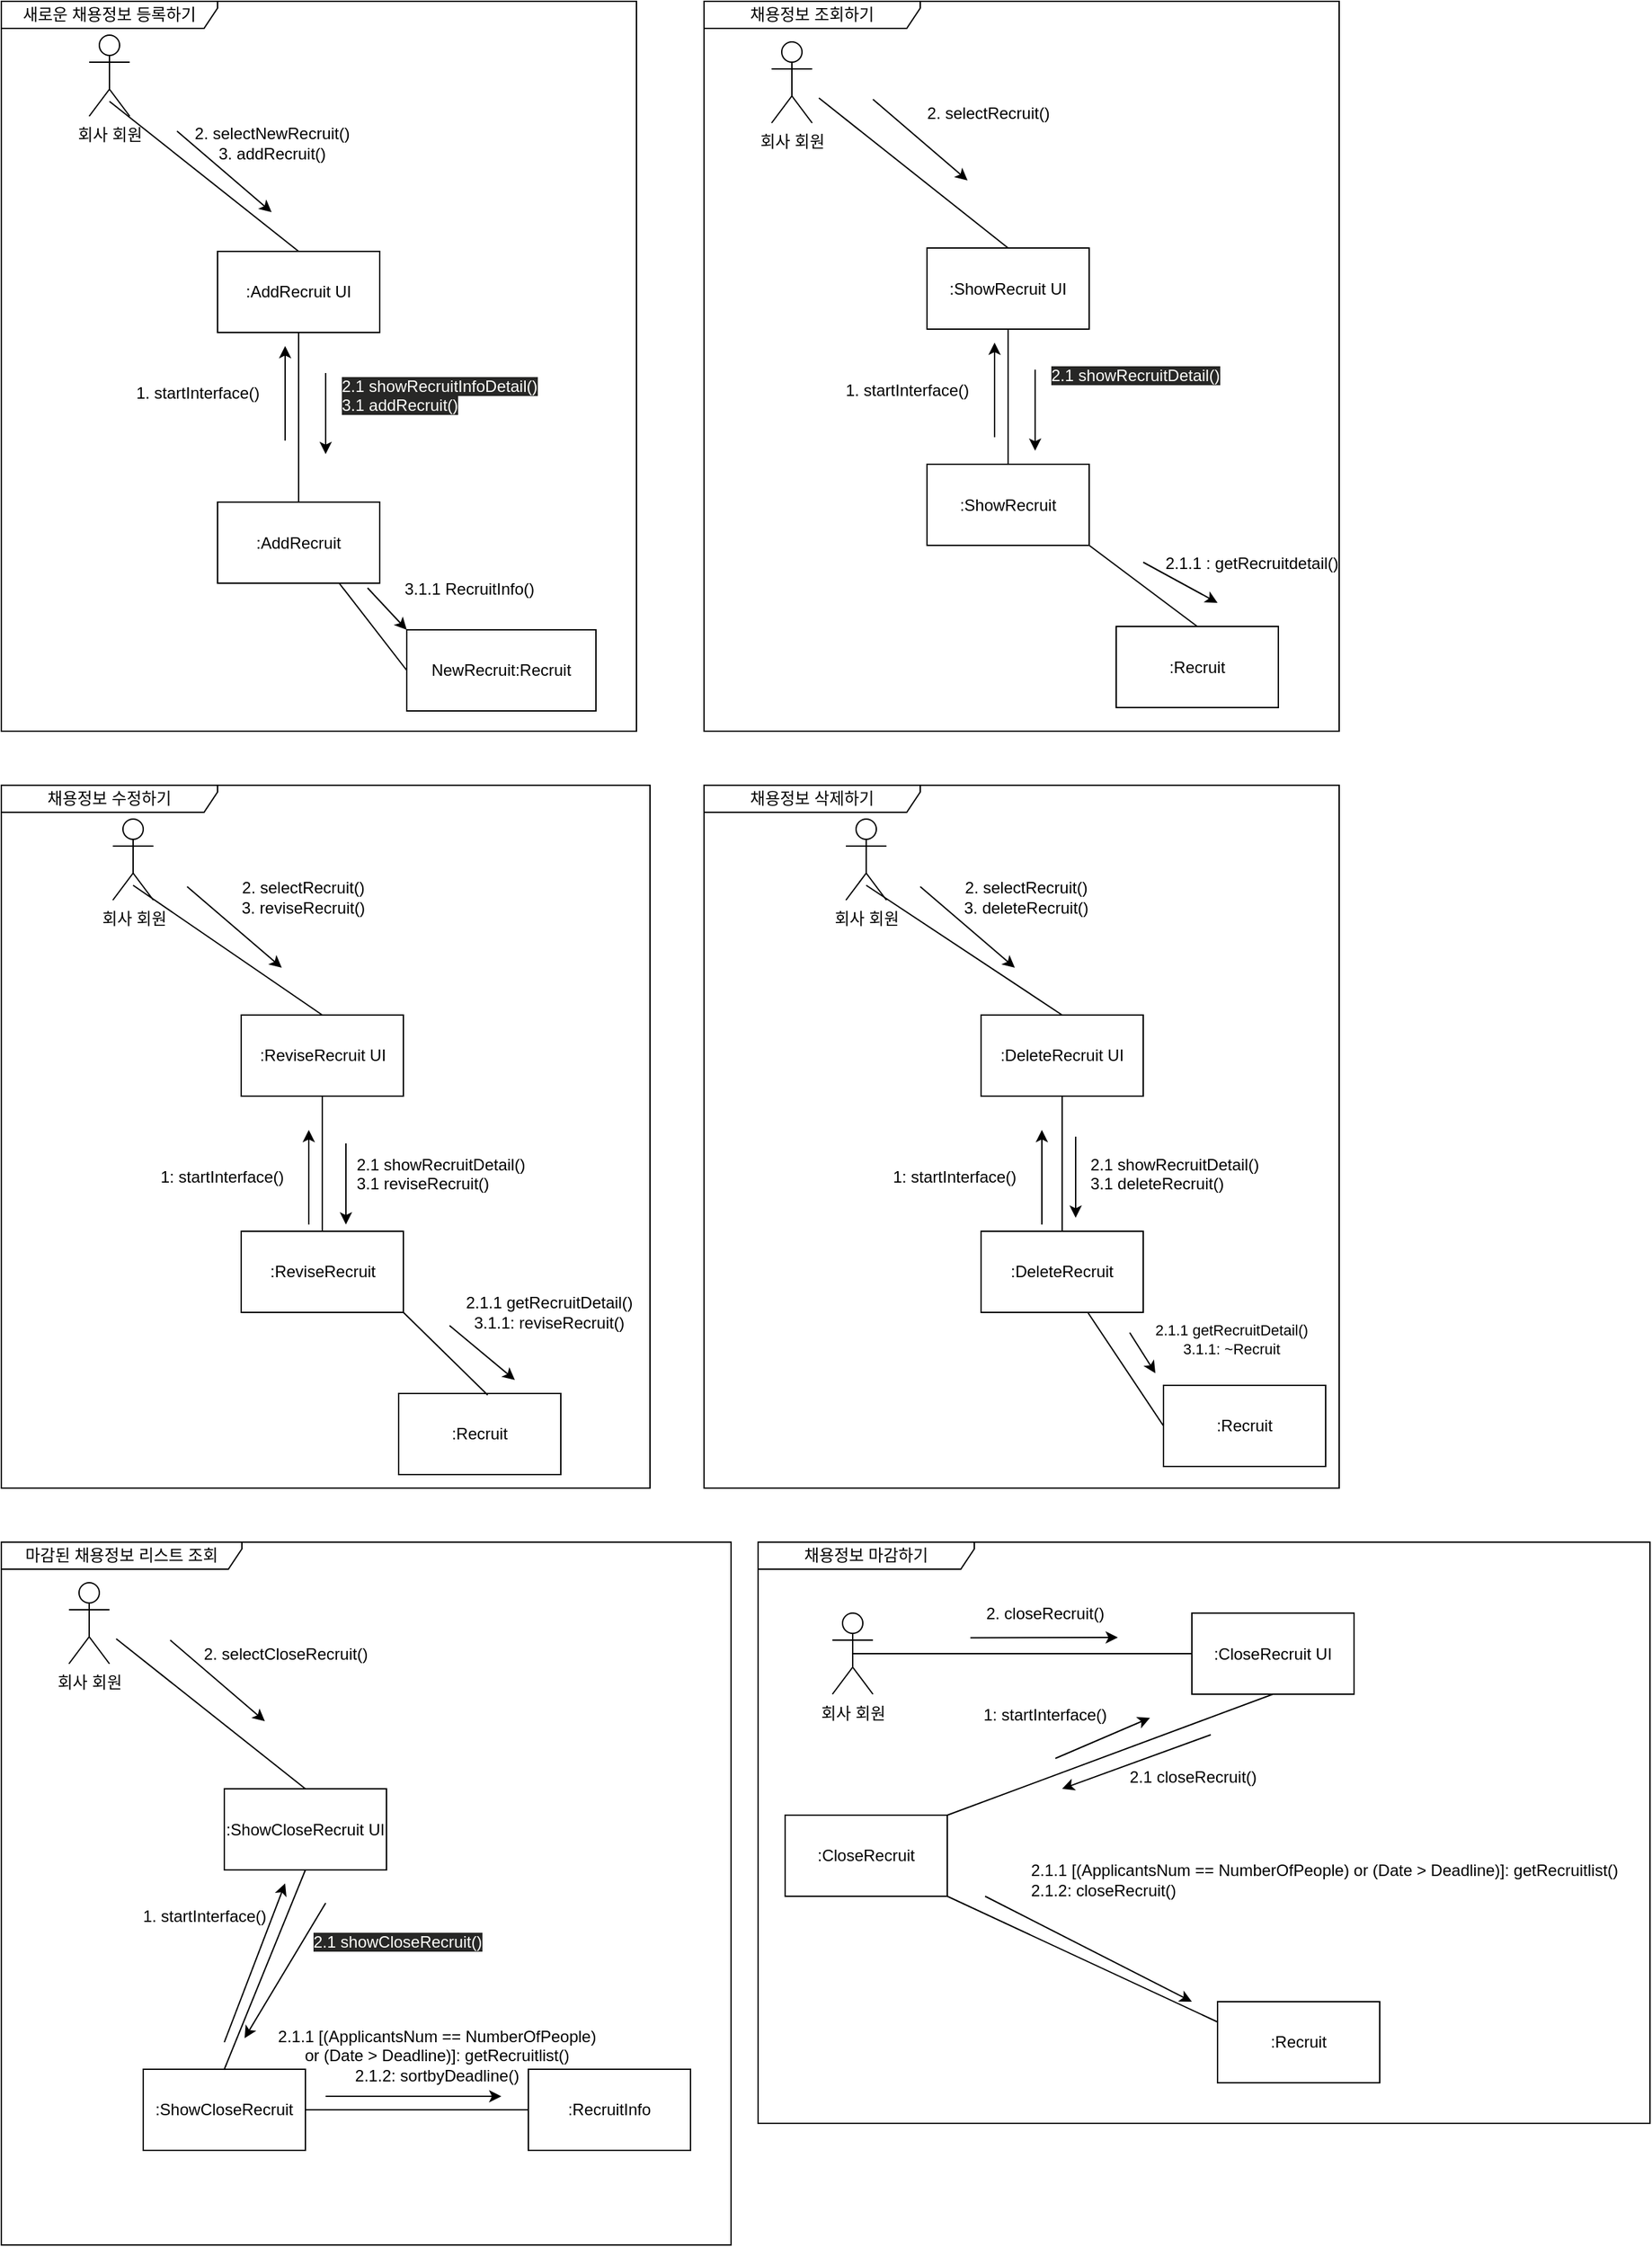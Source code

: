<mxfile version="21.2.9" type="github">
  <diagram name="Page-1" id="b5b7bab2-c9e2-2cf4-8b2a-24fd1a2a6d21">
    <mxGraphModel dx="1434" dy="756" grid="1" gridSize="10" guides="1" tooltips="1" connect="1" arrows="1" fold="1" page="1" pageScale="1" pageWidth="827" pageHeight="1169" background="none" math="0" shadow="0">
      <root>
        <mxCell id="0" />
        <mxCell id="1" parent="0" />
        <mxCell id="_EsRxaXNr39jAv2G4_3R-1" value="회사 회원" style="shape=umlActor;verticalLabelPosition=bottom;verticalAlign=top;html=1;" parent="1" vertex="1">
          <mxGeometry x="65" y="725" width="30" height="60" as="geometry" />
        </mxCell>
        <mxCell id="Xb1e7kF9UDghLhpTketb-2" value=":AddRecruit UI" style="rounded=0;whiteSpace=wrap;html=1;" parent="1" vertex="1">
          <mxGeometry x="160" y="885" width="120" height="60" as="geometry" />
        </mxCell>
        <mxCell id="bZW9feNbAllSj9TjUGjz-1" value=":AddRecruit" style="whiteSpace=wrap;html=1;" parent="1" vertex="1">
          <mxGeometry x="160" y="1070.5" width="120" height="60" as="geometry" />
        </mxCell>
        <mxCell id="bZW9feNbAllSj9TjUGjz-7" value="" style="endArrow=none;html=1;rounded=0;entryX=0.5;entryY=0;entryDx=0;entryDy=0;exitX=0.5;exitY=0.817;exitDx=0;exitDy=0;exitPerimeter=0;" parent="1" source="_EsRxaXNr39jAv2G4_3R-1" target="Xb1e7kF9UDghLhpTketb-2" edge="1">
          <mxGeometry width="50" height="50" relative="1" as="geometry">
            <mxPoint x="200" y="865" as="sourcePoint" />
            <mxPoint x="250" y="815" as="targetPoint" />
          </mxGeometry>
        </mxCell>
        <mxCell id="bZW9feNbAllSj9TjUGjz-8" value="" style="endArrow=none;html=1;rounded=0;entryX=0.5;entryY=0;entryDx=0;entryDy=0;exitX=0.5;exitY=1;exitDx=0;exitDy=0;" parent="1" source="Xb1e7kF9UDghLhpTketb-2" target="bZW9feNbAllSj9TjUGjz-1" edge="1">
          <mxGeometry width="50" height="50" relative="1" as="geometry">
            <mxPoint x="295" y="1045" as="sourcePoint" />
            <mxPoint x="80" y="1055" as="targetPoint" />
          </mxGeometry>
        </mxCell>
        <mxCell id="bZW9feNbAllSj9TjUGjz-10" value="" style="endArrow=classic;html=1;rounded=0;" parent="1" edge="1">
          <mxGeometry width="50" height="50" relative="1" as="geometry">
            <mxPoint x="130" y="796" as="sourcePoint" />
            <mxPoint x="200" y="856" as="targetPoint" />
            <Array as="points" />
          </mxGeometry>
        </mxCell>
        <mxCell id="bZW9feNbAllSj9TjUGjz-18" value="" style="endArrow=classic;html=1;rounded=0;" parent="1" edge="1">
          <mxGeometry width="50" height="50" relative="1" as="geometry">
            <mxPoint x="240" y="975" as="sourcePoint" />
            <mxPoint x="240" y="1035" as="targetPoint" />
          </mxGeometry>
        </mxCell>
        <mxCell id="bZW9feNbAllSj9TjUGjz-19" value="&lt;span data-darkreader-inline-bgcolor=&quot;&quot; data-darkreader-inline-color=&quot;&quot; style=&quot;color: rgb(255, 255, 251); font-family: Helvetica; font-size: 12px; font-style: normal; font-variant-ligatures: normal; font-variant-caps: normal; font-weight: 400; letter-spacing: normal; orphans: 2; text-align: center; text-indent: 0px; text-transform: none; widows: 2; word-spacing: 0px; -webkit-text-stroke-width: 0px; background-color: rgb(39, 39, 38); text-decoration-thickness: initial; text-decoration-style: initial; text-decoration-color: initial; float: none; --darkreader-inline-color: #ffffec; --darkreader-inline-bgcolor: #2b2b29; display: inline !important;&quot;&gt;2.1 showRecruitInfoDetail()&lt;br&gt;3.1 addRecruit()&lt;br&gt;&lt;/span&gt;" style="text;whiteSpace=wrap;html=1;" parent="1" vertex="1">
          <mxGeometry x="250" y="971" width="156" height="20" as="geometry" />
        </mxCell>
        <mxCell id="bZW9feNbAllSj9TjUGjz-21" value="새로운 채용정보 등록하기" style="shape=umlFrame;whiteSpace=wrap;html=1;pointerEvents=0;width=160;height=20;" parent="1" vertex="1">
          <mxGeometry y="700" width="470" height="540" as="geometry" />
        </mxCell>
        <mxCell id="K71paMH0ZI0jcNfA3QA--1" value="NewRecruit:Recruit" style="whiteSpace=wrap;html=1;" parent="1" vertex="1">
          <mxGeometry x="300" y="1165" width="140" height="60" as="geometry" />
        </mxCell>
        <mxCell id="K71paMH0ZI0jcNfA3QA--6" value="1. startInterface()" style="text;html=1;align=center;verticalAlign=middle;resizable=0;points=[];autosize=1;strokeColor=none;fillColor=none;" parent="1" vertex="1">
          <mxGeometry x="90" y="975" width="110" height="30" as="geometry" />
        </mxCell>
        <mxCell id="K71paMH0ZI0jcNfA3QA--7" value="" style="endArrow=classic;html=1;rounded=0;" parent="1" edge="1">
          <mxGeometry width="50" height="50" relative="1" as="geometry">
            <mxPoint x="210" y="1025" as="sourcePoint" />
            <mxPoint x="210" y="955" as="targetPoint" />
          </mxGeometry>
        </mxCell>
        <mxCell id="K71paMH0ZI0jcNfA3QA--8" value="2. selectNewRecruit()&lt;br&gt;3. addRecruit()" style="text;html=1;align=center;verticalAlign=middle;resizable=0;points=[];autosize=1;strokeColor=none;fillColor=none;" parent="1" vertex="1">
          <mxGeometry x="130" y="785" width="140" height="40" as="geometry" />
        </mxCell>
        <mxCell id="K71paMH0ZI0jcNfA3QA--27" value="회사 회원" style="shape=umlActor;verticalLabelPosition=bottom;verticalAlign=top;html=1;" parent="1" vertex="1">
          <mxGeometry x="570" y="730" width="30" height="60" as="geometry" />
        </mxCell>
        <mxCell id="K71paMH0ZI0jcNfA3QA--28" value=":ShowRecruit UI" style="rounded=0;whiteSpace=wrap;html=1;" parent="1" vertex="1">
          <mxGeometry x="685" y="882.5" width="120" height="60" as="geometry" />
        </mxCell>
        <mxCell id="K71paMH0ZI0jcNfA3QA--29" value=":ShowRecruit" style="whiteSpace=wrap;html=1;" parent="1" vertex="1">
          <mxGeometry x="685" y="1042.5" width="120" height="60" as="geometry" />
        </mxCell>
        <mxCell id="K71paMH0ZI0jcNfA3QA--30" value="" style="endArrow=none;html=1;rounded=0;entryX=0.5;entryY=0;entryDx=0;entryDy=0;exitX=0.5;exitY=0.817;exitDx=0;exitDy=0;exitPerimeter=0;" parent="1" target="K71paMH0ZI0jcNfA3QA--28" edge="1">
          <mxGeometry width="50" height="50" relative="1" as="geometry">
            <mxPoint x="605" y="771.52" as="sourcePoint" />
            <mxPoint x="775" y="812.5" as="targetPoint" />
          </mxGeometry>
        </mxCell>
        <mxCell id="K71paMH0ZI0jcNfA3QA--31" value="" style="endArrow=none;html=1;rounded=0;entryX=0.5;entryY=0;entryDx=0;entryDy=0;exitX=0.5;exitY=1;exitDx=0;exitDy=0;" parent="1" source="K71paMH0ZI0jcNfA3QA--28" target="K71paMH0ZI0jcNfA3QA--29" edge="1">
          <mxGeometry width="50" height="50" relative="1" as="geometry">
            <mxPoint x="820" y="1042.5" as="sourcePoint" />
            <mxPoint x="605" y="1052.5" as="targetPoint" />
          </mxGeometry>
        </mxCell>
        <mxCell id="K71paMH0ZI0jcNfA3QA--32" value="" style="endArrow=classic;html=1;rounded=0;" parent="1" edge="1">
          <mxGeometry width="50" height="50" relative="1" as="geometry">
            <mxPoint x="645" y="772.5" as="sourcePoint" />
            <mxPoint x="715" y="832.5" as="targetPoint" />
            <Array as="points" />
          </mxGeometry>
        </mxCell>
        <mxCell id="K71paMH0ZI0jcNfA3QA--33" value="" style="endArrow=classic;html=1;rounded=0;" parent="1" edge="1">
          <mxGeometry width="50" height="50" relative="1" as="geometry">
            <mxPoint x="765" y="972.5" as="sourcePoint" />
            <mxPoint x="765" y="1032.5" as="targetPoint" />
          </mxGeometry>
        </mxCell>
        <mxCell id="K71paMH0ZI0jcNfA3QA--34" value="&lt;span data-darkreader-inline-bgcolor=&quot;&quot; data-darkreader-inline-color=&quot;&quot; style=&quot;color: rgb(255, 255, 251); font-family: Helvetica; font-size: 12px; font-style: normal; font-variant-ligatures: normal; font-variant-caps: normal; font-weight: 400; letter-spacing: normal; orphans: 2; text-align: center; text-indent: 0px; text-transform: none; widows: 2; word-spacing: 0px; -webkit-text-stroke-width: 0px; background-color: rgb(39, 39, 38); text-decoration-thickness: initial; text-decoration-style: initial; text-decoration-color: initial; float: none; --darkreader-inline-color: #ffffec; --darkreader-inline-bgcolor: #2b2b29; display: inline !important;&quot;&gt;2.1 showRecruitDetail()&lt;/span&gt;" style="text;whiteSpace=wrap;html=1;" parent="1" vertex="1">
          <mxGeometry x="775" y="962.5" width="185" height="20" as="geometry" />
        </mxCell>
        <mxCell id="K71paMH0ZI0jcNfA3QA--35" value="채용정보 조회하기" style="shape=umlFrame;whiteSpace=wrap;html=1;pointerEvents=0;width=160;height=20;" parent="1" vertex="1">
          <mxGeometry x="520" y="700" width="470" height="540" as="geometry" />
        </mxCell>
        <mxCell id="K71paMH0ZI0jcNfA3QA--36" value=":Recruit" style="whiteSpace=wrap;html=1;" parent="1" vertex="1">
          <mxGeometry x="825" y="1162.5" width="120" height="60" as="geometry" />
        </mxCell>
        <mxCell id="K71paMH0ZI0jcNfA3QA--38" value="" style="endArrow=none;html=1;rounded=0;entryX=0.5;entryY=0;entryDx=0;entryDy=0;exitX=1;exitY=1;exitDx=0;exitDy=0;" parent="1" source="K71paMH0ZI0jcNfA3QA--29" target="K71paMH0ZI0jcNfA3QA--36" edge="1">
          <mxGeometry width="50" height="50" relative="1" as="geometry">
            <mxPoint x="745" y="1012.5" as="sourcePoint" />
            <mxPoint x="795" y="962.5" as="targetPoint" />
          </mxGeometry>
        </mxCell>
        <mxCell id="K71paMH0ZI0jcNfA3QA--41" value="1. startInterface()" style="text;html=1;align=center;verticalAlign=middle;resizable=0;points=[];autosize=1;strokeColor=none;fillColor=none;" parent="1" vertex="1">
          <mxGeometry x="615" y="972.5" width="110" height="30" as="geometry" />
        </mxCell>
        <mxCell id="K71paMH0ZI0jcNfA3QA--42" value="" style="endArrow=classic;html=1;rounded=0;" parent="1" edge="1">
          <mxGeometry width="50" height="50" relative="1" as="geometry">
            <mxPoint x="735" y="1022.5" as="sourcePoint" />
            <mxPoint x="735" y="952.5" as="targetPoint" />
          </mxGeometry>
        </mxCell>
        <mxCell id="K71paMH0ZI0jcNfA3QA--43" value="2. selectRecruit()" style="text;html=1;align=center;verticalAlign=middle;resizable=0;points=[];autosize=1;strokeColor=none;fillColor=none;" parent="1" vertex="1">
          <mxGeometry x="675" y="767.5" width="110" height="30" as="geometry" />
        </mxCell>
        <mxCell id="K71paMH0ZI0jcNfA3QA--61" value="2.1.1 : getRecruitdetail()" style="text;html=1;align=center;verticalAlign=middle;resizable=0;points=[];autosize=1;strokeColor=none;fillColor=none;" parent="1" vertex="1">
          <mxGeometry x="850" y="1100.5" width="150" height="30" as="geometry" />
        </mxCell>
        <mxCell id="K71paMH0ZI0jcNfA3QA--93" value="회사 회원" style="shape=umlActor;verticalLabelPosition=bottom;verticalAlign=top;html=1;" parent="1" vertex="1">
          <mxGeometry x="82.5" y="1305" width="30" height="60" as="geometry" />
        </mxCell>
        <mxCell id="K71paMH0ZI0jcNfA3QA--94" value=":ReviseRecruit UI" style="rounded=0;whiteSpace=wrap;html=1;" parent="1" vertex="1">
          <mxGeometry x="177.5" y="1450" width="120" height="60" as="geometry" />
        </mxCell>
        <mxCell id="K71paMH0ZI0jcNfA3QA--95" value=":ReviseRecruit" style="whiteSpace=wrap;html=1;" parent="1" vertex="1">
          <mxGeometry x="177.5" y="1610" width="120" height="60" as="geometry" />
        </mxCell>
        <mxCell id="K71paMH0ZI0jcNfA3QA--96" value="" style="endArrow=none;html=1;rounded=0;entryX=0.5;entryY=0;entryDx=0;entryDy=0;exitX=0.5;exitY=0.817;exitDx=0;exitDy=0;exitPerimeter=0;" parent="1" source="K71paMH0ZI0jcNfA3QA--93" target="K71paMH0ZI0jcNfA3QA--94" edge="1">
          <mxGeometry width="50" height="50" relative="1" as="geometry">
            <mxPoint x="217.5" y="1445" as="sourcePoint" />
            <mxPoint x="267.5" y="1395" as="targetPoint" />
          </mxGeometry>
        </mxCell>
        <mxCell id="K71paMH0ZI0jcNfA3QA--97" value="" style="endArrow=none;html=1;rounded=0;entryX=0.5;entryY=0;entryDx=0;entryDy=0;exitX=0.5;exitY=1;exitDx=0;exitDy=0;" parent="1" source="K71paMH0ZI0jcNfA3QA--94" target="K71paMH0ZI0jcNfA3QA--95" edge="1">
          <mxGeometry width="50" height="50" relative="1" as="geometry">
            <mxPoint x="312.5" y="1625" as="sourcePoint" />
            <mxPoint x="97.5" y="1635" as="targetPoint" />
          </mxGeometry>
        </mxCell>
        <mxCell id="K71paMH0ZI0jcNfA3QA--98" value="" style="endArrow=classic;html=1;rounded=0;" parent="1" edge="1">
          <mxGeometry width="50" height="50" relative="1" as="geometry">
            <mxPoint x="137.5" y="1355" as="sourcePoint" />
            <mxPoint x="207.5" y="1415" as="targetPoint" />
            <Array as="points" />
          </mxGeometry>
        </mxCell>
        <mxCell id="K71paMH0ZI0jcNfA3QA--99" value="" style="endArrow=classic;html=1;rounded=0;" parent="1" edge="1">
          <mxGeometry width="50" height="50" relative="1" as="geometry">
            <mxPoint x="255" y="1545" as="sourcePoint" />
            <mxPoint x="255" y="1605" as="targetPoint" />
          </mxGeometry>
        </mxCell>
        <mxCell id="K71paMH0ZI0jcNfA3QA--100" value="2.1 showRecruitDetail()&lt;br data-darkreader-inline-border=&quot;&quot; style=&quot;border-color: var(--darkreader-border--border-color); --darkreader-inline-border: var(--darkreader-border--darkreader-border--border-color);&quot;&gt;3.1 reviseRecruit()" style="text;whiteSpace=wrap;html=1;" parent="1" vertex="1">
          <mxGeometry x="261" y="1547" width="169" height="15" as="geometry" />
        </mxCell>
        <mxCell id="K71paMH0ZI0jcNfA3QA--101" value="채용정보 수정하기" style="shape=umlFrame;whiteSpace=wrap;html=1;pointerEvents=0;width=160;height=20;" parent="1" vertex="1">
          <mxGeometry y="1280" width="480" height="520" as="geometry" />
        </mxCell>
        <mxCell id="K71paMH0ZI0jcNfA3QA--102" value=":Recruit" style="whiteSpace=wrap;html=1;" parent="1" vertex="1">
          <mxGeometry x="294" y="1730" width="120" height="60" as="geometry" />
        </mxCell>
        <mxCell id="K71paMH0ZI0jcNfA3QA--104" value="" style="endArrow=none;html=1;rounded=0;entryX=0.549;entryY=0.019;entryDx=0;entryDy=0;exitX=1;exitY=1;exitDx=0;exitDy=0;entryPerimeter=0;" parent="1" source="K71paMH0ZI0jcNfA3QA--95" target="K71paMH0ZI0jcNfA3QA--102" edge="1">
          <mxGeometry width="50" height="50" relative="1" as="geometry">
            <mxPoint x="237.5" y="1595" as="sourcePoint" />
            <mxPoint x="377.5" y="1745.0" as="targetPoint" />
          </mxGeometry>
        </mxCell>
        <mxCell id="K71paMH0ZI0jcNfA3QA--107" value="1: startInterface()" style="text;html=1;align=center;verticalAlign=middle;resizable=0;points=[];autosize=1;strokeColor=none;fillColor=none;" parent="1" vertex="1">
          <mxGeometry x="107.5" y="1555" width="110" height="30" as="geometry" />
        </mxCell>
        <mxCell id="K71paMH0ZI0jcNfA3QA--108" value="" style="endArrow=classic;html=1;rounded=0;" parent="1" edge="1">
          <mxGeometry width="50" height="50" relative="1" as="geometry">
            <mxPoint x="227.5" y="1605" as="sourcePoint" />
            <mxPoint x="227.5" y="1535" as="targetPoint" />
          </mxGeometry>
        </mxCell>
        <mxCell id="K71paMH0ZI0jcNfA3QA--109" value="2. selectRecruit()&lt;br&gt;3. reviseRecruit()" style="text;html=1;align=center;verticalAlign=middle;resizable=0;points=[];autosize=1;strokeColor=none;fillColor=none;" parent="1" vertex="1">
          <mxGeometry x="167.5" y="1343" width="110" height="40" as="geometry" />
        </mxCell>
        <mxCell id="K71paMH0ZI0jcNfA3QA--121" value="2.1.1 getRecruitDetail()&lt;br&gt;3.1.1: reviseRecruit()" style="text;html=1;align=center;verticalAlign=middle;resizable=0;points=[];autosize=1;strokeColor=none;fillColor=none;" parent="1" vertex="1">
          <mxGeometry x="330" y="1650" width="150" height="40" as="geometry" />
        </mxCell>
        <mxCell id="K71paMH0ZI0jcNfA3QA--260" value="" style="endArrow=classic;html=1;rounded=0;" parent="1" edge="1">
          <mxGeometry width="50" height="50" relative="1" as="geometry">
            <mxPoint x="845" y="1115" as="sourcePoint" />
            <mxPoint x="900" y="1145" as="targetPoint" />
            <Array as="points" />
          </mxGeometry>
        </mxCell>
        <mxCell id="K71paMH0ZI0jcNfA3QA--261" value="" style="endArrow=classic;html=1;rounded=0;exitX=0.011;exitY=0.743;exitDx=0;exitDy=0;exitPerimeter=0;" parent="1" source="K71paMH0ZI0jcNfA3QA--121" edge="1">
          <mxGeometry width="50" height="50" relative="1" as="geometry">
            <mxPoint x="350" y="1709" as="sourcePoint" />
            <mxPoint x="380" y="1720" as="targetPoint" />
            <Array as="points" />
          </mxGeometry>
        </mxCell>
        <mxCell id="EixyRkAgwoJFA63Q9zNU-20" value="회사 회원" style="shape=umlActor;verticalLabelPosition=bottom;verticalAlign=top;html=1;" parent="1" vertex="1">
          <mxGeometry x="625" y="1305" width="30" height="60" as="geometry" />
        </mxCell>
        <mxCell id="EixyRkAgwoJFA63Q9zNU-21" value=":DeleteRecruit UI" style="rounded=0;whiteSpace=wrap;html=1;" parent="1" vertex="1">
          <mxGeometry x="725" y="1450" width="120" height="60" as="geometry" />
        </mxCell>
        <mxCell id="EixyRkAgwoJFA63Q9zNU-22" value=":DeleteRecruit" style="whiteSpace=wrap;html=1;" parent="1" vertex="1">
          <mxGeometry x="725" y="1610" width="120" height="60" as="geometry" />
        </mxCell>
        <mxCell id="EixyRkAgwoJFA63Q9zNU-23" value="" style="endArrow=none;html=1;rounded=0;entryX=0.5;entryY=0;entryDx=0;entryDy=0;exitX=0.5;exitY=0.817;exitDx=0;exitDy=0;exitPerimeter=0;" parent="1" source="EixyRkAgwoJFA63Q9zNU-20" target="EixyRkAgwoJFA63Q9zNU-21" edge="1">
          <mxGeometry width="50" height="50" relative="1" as="geometry">
            <mxPoint x="760" y="1445" as="sourcePoint" />
            <mxPoint x="810" y="1395" as="targetPoint" />
          </mxGeometry>
        </mxCell>
        <mxCell id="EixyRkAgwoJFA63Q9zNU-24" value="" style="endArrow=none;html=1;rounded=0;entryX=0.5;entryY=0;entryDx=0;entryDy=0;exitX=0.5;exitY=1;exitDx=0;exitDy=0;" parent="1" source="EixyRkAgwoJFA63Q9zNU-21" target="EixyRkAgwoJFA63Q9zNU-22" edge="1">
          <mxGeometry width="50" height="50" relative="1" as="geometry">
            <mxPoint x="855" y="1625" as="sourcePoint" />
            <mxPoint x="640" y="1635" as="targetPoint" />
          </mxGeometry>
        </mxCell>
        <mxCell id="EixyRkAgwoJFA63Q9zNU-25" value="" style="endArrow=classic;html=1;rounded=0;" parent="1" edge="1">
          <mxGeometry width="50" height="50" relative="1" as="geometry">
            <mxPoint x="680" y="1355" as="sourcePoint" />
            <mxPoint x="750" y="1415" as="targetPoint" />
            <Array as="points" />
          </mxGeometry>
        </mxCell>
        <mxCell id="EixyRkAgwoJFA63Q9zNU-26" value="" style="endArrow=classic;html=1;rounded=0;" parent="1" edge="1">
          <mxGeometry width="50" height="50" relative="1" as="geometry">
            <mxPoint x="795" y="1540" as="sourcePoint" />
            <mxPoint x="795" y="1600" as="targetPoint" />
          </mxGeometry>
        </mxCell>
        <mxCell id="EixyRkAgwoJFA63Q9zNU-27" value="2.1 showRecruitDetail()&lt;br&gt;3.1 deleteRecruit()" style="text;whiteSpace=wrap;html=1;" parent="1" vertex="1">
          <mxGeometry x="804" y="1547" width="156" height="20" as="geometry" />
        </mxCell>
        <mxCell id="EixyRkAgwoJFA63Q9zNU-28" value="채용정보 삭제하기" style="shape=umlFrame;whiteSpace=wrap;html=1;pointerEvents=0;width=160;height=20;" parent="1" vertex="1">
          <mxGeometry x="520" y="1280" width="470" height="520" as="geometry" />
        </mxCell>
        <mxCell id="EixyRkAgwoJFA63Q9zNU-29" value=":Recruit" style="whiteSpace=wrap;html=1;" parent="1" vertex="1">
          <mxGeometry x="860" y="1724" width="120" height="60" as="geometry" />
        </mxCell>
        <mxCell id="EixyRkAgwoJFA63Q9zNU-33" value="1: startInterface()" style="text;html=1;align=center;verticalAlign=middle;resizable=0;points=[];autosize=1;strokeColor=none;fillColor=none;" parent="1" vertex="1">
          <mxGeometry x="650" y="1555" width="110" height="30" as="geometry" />
        </mxCell>
        <mxCell id="EixyRkAgwoJFA63Q9zNU-34" value="" style="endArrow=classic;html=1;rounded=0;" parent="1" edge="1">
          <mxGeometry width="50" height="50" relative="1" as="geometry">
            <mxPoint x="770" y="1605" as="sourcePoint" />
            <mxPoint x="770" y="1535" as="targetPoint" />
          </mxGeometry>
        </mxCell>
        <mxCell id="EixyRkAgwoJFA63Q9zNU-35" value="2. selectRecruit()&lt;br&gt;3. deleteRecruit()" style="text;html=1;align=center;verticalAlign=middle;resizable=0;points=[];autosize=1;strokeColor=none;fillColor=none;" parent="1" vertex="1">
          <mxGeometry x="697.5" y="1343" width="120" height="40" as="geometry" />
        </mxCell>
        <mxCell id="EixyRkAgwoJFA63Q9zNU-69" value="" style="endArrow=none;html=1;rounded=0;entryX=0;entryY=0.5;entryDx=0;entryDy=0;exitX=0.75;exitY=1;exitDx=0;exitDy=0;" parent="1" source="bZW9feNbAllSj9TjUGjz-1" target="K71paMH0ZI0jcNfA3QA--1" edge="1">
          <mxGeometry width="50" height="50" relative="1" as="geometry">
            <mxPoint x="170" y="1195" as="sourcePoint" />
            <mxPoint x="184" y="1116" as="targetPoint" />
          </mxGeometry>
        </mxCell>
        <mxCell id="EixyRkAgwoJFA63Q9zNU-70" value="3.1.1 RecruitInfo()" style="text;html=1;align=center;verticalAlign=middle;resizable=0;points=[];autosize=1;strokeColor=none;fillColor=none;" parent="1" vertex="1">
          <mxGeometry x="285.5" y="1120" width="120" height="30" as="geometry" />
        </mxCell>
        <mxCell id="EixyRkAgwoJFA63Q9zNU-71" value="" style="endArrow=none;html=1;rounded=0;entryX=0;entryY=0.5;entryDx=0;entryDy=0;exitX=0.658;exitY=1;exitDx=0;exitDy=0;exitPerimeter=0;" parent="1" source="EixyRkAgwoJFA63Q9zNU-22" target="EixyRkAgwoJFA63Q9zNU-29" edge="1">
          <mxGeometry width="50" height="50" relative="1" as="geometry">
            <mxPoint x="735" y="1754" as="sourcePoint" />
            <mxPoint x="930" y="1755" as="targetPoint" />
          </mxGeometry>
        </mxCell>
        <mxCell id="EixyRkAgwoJFA63Q9zNU-72" value="2.1.1 getRecruitDetail()&lt;br&gt;3.1.1: ~Recruit" style="edgeLabel;html=1;align=center;verticalAlign=middle;resizable=0;points=[];" parent="EixyRkAgwoJFA63Q9zNU-71" connectable="0" vertex="1">
          <mxGeometry x="-0.196" y="3" relative="1" as="geometry">
            <mxPoint x="81" y="-12" as="offset" />
          </mxGeometry>
        </mxCell>
        <mxCell id="OpeE6zxOzzpMG_I_0L6V-6" value="" style="endArrow=classic;html=1;rounded=0;exitX=0.925;exitY=1.058;exitDx=0;exitDy=0;exitPerimeter=0;entryX=0;entryY=0;entryDx=0;entryDy=0;" parent="1" source="bZW9feNbAllSj9TjUGjz-1" target="K71paMH0ZI0jcNfA3QA--1" edge="1">
          <mxGeometry width="50" height="50" relative="1" as="geometry">
            <mxPoint x="154.5" y="1125" as="sourcePoint" />
            <mxPoint x="130" y="1155" as="targetPoint" />
          </mxGeometry>
        </mxCell>
        <mxCell id="OpeE6zxOzzpMG_I_0L6V-8" value="" style="endArrow=classic;html=1;rounded=0;" parent="1" edge="1">
          <mxGeometry width="50" height="50" relative="1" as="geometry">
            <mxPoint x="835" y="1685" as="sourcePoint" />
            <mxPoint x="854" y="1715" as="targetPoint" />
          </mxGeometry>
        </mxCell>
        <mxCell id="OpeE6zxOzzpMG_I_0L6V-34" value="회사 회원" style="shape=umlActor;verticalLabelPosition=bottom;verticalAlign=top;html=1;" parent="1" vertex="1">
          <mxGeometry x="50" y="1870" width="30" height="60" as="geometry" />
        </mxCell>
        <mxCell id="OpeE6zxOzzpMG_I_0L6V-35" value=":ShowCloseRecruit UI" style="rounded=0;whiteSpace=wrap;html=1;" parent="1" vertex="1">
          <mxGeometry x="165" y="2022.5" width="120" height="60" as="geometry" />
        </mxCell>
        <mxCell id="OpeE6zxOzzpMG_I_0L6V-36" value=":ShowCloseRecruit" style="whiteSpace=wrap;html=1;" parent="1" vertex="1">
          <mxGeometry x="105" y="2230" width="120" height="60" as="geometry" />
        </mxCell>
        <mxCell id="OpeE6zxOzzpMG_I_0L6V-37" value="" style="endArrow=none;html=1;rounded=0;entryX=0.5;entryY=0;entryDx=0;entryDy=0;exitX=0.5;exitY=0.817;exitDx=0;exitDy=0;exitPerimeter=0;" parent="1" target="OpeE6zxOzzpMG_I_0L6V-35" edge="1">
          <mxGeometry width="50" height="50" relative="1" as="geometry">
            <mxPoint x="85" y="1911.52" as="sourcePoint" />
            <mxPoint x="255" y="1952.5" as="targetPoint" />
          </mxGeometry>
        </mxCell>
        <mxCell id="OpeE6zxOzzpMG_I_0L6V-38" value="" style="endArrow=none;html=1;rounded=0;entryX=0.5;entryY=0;entryDx=0;entryDy=0;exitX=0.5;exitY=1;exitDx=0;exitDy=0;" parent="1" source="OpeE6zxOzzpMG_I_0L6V-35" target="OpeE6zxOzzpMG_I_0L6V-36" edge="1">
          <mxGeometry width="50" height="50" relative="1" as="geometry">
            <mxPoint x="300" y="2182.5" as="sourcePoint" />
            <mxPoint x="85" y="2192.5" as="targetPoint" />
          </mxGeometry>
        </mxCell>
        <mxCell id="OpeE6zxOzzpMG_I_0L6V-39" value="" style="endArrow=classic;html=1;rounded=0;" parent="1" edge="1">
          <mxGeometry width="50" height="50" relative="1" as="geometry">
            <mxPoint x="125" y="1912.5" as="sourcePoint" />
            <mxPoint x="195" y="1972.5" as="targetPoint" />
            <Array as="points" />
          </mxGeometry>
        </mxCell>
        <mxCell id="OpeE6zxOzzpMG_I_0L6V-40" value="" style="endArrow=classic;html=1;rounded=0;" parent="1" edge="1">
          <mxGeometry width="50" height="50" relative="1" as="geometry">
            <mxPoint x="240" y="2107" as="sourcePoint" />
            <mxPoint x="180" y="2207" as="targetPoint" />
          </mxGeometry>
        </mxCell>
        <mxCell id="OpeE6zxOzzpMG_I_0L6V-41" value="&lt;span data-darkreader-inline-bgcolor=&quot;&quot; data-darkreader-inline-color=&quot;&quot; style=&quot;color: rgb(255, 255, 251); font-family: Helvetica; font-size: 12px; font-style: normal; font-variant-ligatures: normal; font-variant-caps: normal; font-weight: 400; letter-spacing: normal; orphans: 2; text-align: center; text-indent: 0px; text-transform: none; widows: 2; word-spacing: 0px; -webkit-text-stroke-width: 0px; background-color: rgb(39, 39, 38); text-decoration-thickness: initial; text-decoration-style: initial; text-decoration-color: initial; float: none; --darkreader-inline-color: #ffffec; --darkreader-inline-bgcolor: #2b2b29; display: inline !important;&quot;&gt;2.1 showCloseRecruit()&lt;/span&gt;" style="text;whiteSpace=wrap;html=1;" parent="1" vertex="1">
          <mxGeometry x="229" y="2122" width="185" height="20" as="geometry" />
        </mxCell>
        <mxCell id="OpeE6zxOzzpMG_I_0L6V-42" value="마감된 채용정보 리스트 조회" style="shape=umlFrame;whiteSpace=wrap;html=1;pointerEvents=0;width=178;height=20;" parent="1" vertex="1">
          <mxGeometry y="1840" width="540" height="520" as="geometry" />
        </mxCell>
        <mxCell id="OpeE6zxOzzpMG_I_0L6V-43" value=":RecruitInfo" style="whiteSpace=wrap;html=1;" parent="1" vertex="1">
          <mxGeometry x="390" y="2230" width="120" height="60" as="geometry" />
        </mxCell>
        <mxCell id="OpeE6zxOzzpMG_I_0L6V-45" value="" style="endArrow=none;html=1;rounded=0;entryX=0;entryY=0.5;entryDx=0;entryDy=0;exitX=1;exitY=0.5;exitDx=0;exitDy=0;" parent="1" source="OpeE6zxOzzpMG_I_0L6V-36" target="OpeE6zxOzzpMG_I_0L6V-43" edge="1">
          <mxGeometry width="50" height="50" relative="1" as="geometry">
            <mxPoint x="225" y="2152.5" as="sourcePoint" />
            <mxPoint x="275" y="2102.5" as="targetPoint" />
          </mxGeometry>
        </mxCell>
        <mxCell id="OpeE6zxOzzpMG_I_0L6V-48" value="1. startInterface()" style="text;html=1;align=center;verticalAlign=middle;resizable=0;points=[];autosize=1;strokeColor=none;fillColor=none;" parent="1" vertex="1">
          <mxGeometry x="95" y="2102" width="110" height="30" as="geometry" />
        </mxCell>
        <mxCell id="OpeE6zxOzzpMG_I_0L6V-49" value="" style="endArrow=classic;html=1;rounded=0;" parent="1" edge="1">
          <mxGeometry width="50" height="50" relative="1" as="geometry">
            <mxPoint x="165" y="2210" as="sourcePoint" />
            <mxPoint x="210" y="2092.5" as="targetPoint" />
          </mxGeometry>
        </mxCell>
        <mxCell id="OpeE6zxOzzpMG_I_0L6V-50" value="2. selectCloseRecruit()" style="text;html=1;align=center;verticalAlign=middle;resizable=0;points=[];autosize=1;strokeColor=none;fillColor=none;" parent="1" vertex="1">
          <mxGeometry x="140" y="1907.5" width="140" height="30" as="geometry" />
        </mxCell>
        <mxCell id="OpeE6zxOzzpMG_I_0L6V-52" value="" style="endArrow=classic;html=1;rounded=0;" parent="1" edge="1">
          <mxGeometry width="50" height="50" relative="1" as="geometry">
            <mxPoint x="240" y="2250" as="sourcePoint" />
            <mxPoint x="370" y="2250" as="targetPoint" />
            <Array as="points" />
          </mxGeometry>
        </mxCell>
        <mxCell id="OpeE6zxOzzpMG_I_0L6V-53" value="2.1.1 [(ApplicantsNum == NumberOfPeople)&lt;br&gt;or (Date &amp;gt; Deadline)]: getRecruitlist()&lt;br data-darkreader-inline-border=&quot;&quot; style=&quot;border-color: var(--darkreader-border--border-color); text-align: left; --darkreader-inline-border: var(--darkreader-border--darkreader-border--border-color);&quot;&gt;&lt;span style=&quot;text-align: left;&quot;&gt;2.1.2: sortbyDeadline()&lt;/span&gt;" style="text;html=1;align=center;verticalAlign=middle;resizable=0;points=[];autosize=1;strokeColor=none;fillColor=none;" parent="1" vertex="1">
          <mxGeometry x="191.5" y="2190" width="260" height="60" as="geometry" />
        </mxCell>
        <mxCell id="OpeE6zxOzzpMG_I_0L6V-55" value="회사 회원" style="shape=umlActor;verticalLabelPosition=bottom;verticalAlign=top;html=1;" parent="1" vertex="1">
          <mxGeometry x="615" y="1892.5" width="30" height="60" as="geometry" />
        </mxCell>
        <mxCell id="OpeE6zxOzzpMG_I_0L6V-56" value=":CloseRecruit UI" style="rounded=0;whiteSpace=wrap;html=1;" parent="1" vertex="1">
          <mxGeometry x="881" y="1892.5" width="120" height="60" as="geometry" />
        </mxCell>
        <mxCell id="OpeE6zxOzzpMG_I_0L6V-57" value=":CloseRecruit" style="whiteSpace=wrap;html=1;" parent="1" vertex="1">
          <mxGeometry x="580" y="2042" width="120" height="60" as="geometry" />
        </mxCell>
        <mxCell id="OpeE6zxOzzpMG_I_0L6V-58" value="" style="endArrow=none;html=1;rounded=0;entryX=0;entryY=0.5;entryDx=0;entryDy=0;exitX=0.5;exitY=0.5;exitDx=0;exitDy=0;exitPerimeter=0;" parent="1" source="OpeE6zxOzzpMG_I_0L6V-55" target="OpeE6zxOzzpMG_I_0L6V-56" edge="1">
          <mxGeometry width="50" height="50" relative="1" as="geometry">
            <mxPoint x="777.5" y="2005" as="sourcePoint" />
            <mxPoint x="827.5" y="1955" as="targetPoint" />
          </mxGeometry>
        </mxCell>
        <mxCell id="OpeE6zxOzzpMG_I_0L6V-59" value="" style="endArrow=none;html=1;rounded=0;entryX=1;entryY=0;entryDx=0;entryDy=0;exitX=0.5;exitY=1;exitDx=0;exitDy=0;" parent="1" source="OpeE6zxOzzpMG_I_0L6V-56" target="OpeE6zxOzzpMG_I_0L6V-57" edge="1">
          <mxGeometry width="50" height="50" relative="1" as="geometry">
            <mxPoint x="872.5" y="2185" as="sourcePoint" />
            <mxPoint x="657.5" y="2195" as="targetPoint" />
          </mxGeometry>
        </mxCell>
        <mxCell id="OpeE6zxOzzpMG_I_0L6V-60" value="" style="endArrow=classic;html=1;rounded=0;entryX=0.993;entryY=1.101;entryDx=0;entryDy=0;entryPerimeter=0;exitX=0.001;exitY=1.109;exitDx=0;exitDy=0;exitPerimeter=0;" parent="1" source="OpeE6zxOzzpMG_I_0L6V-71" target="OpeE6zxOzzpMG_I_0L6V-71" edge="1">
          <mxGeometry width="50" height="50" relative="1" as="geometry">
            <mxPoint x="710" y="1892.5" as="sourcePoint" />
            <mxPoint x="780" y="1952.5" as="targetPoint" />
            <Array as="points" />
          </mxGeometry>
        </mxCell>
        <mxCell id="OpeE6zxOzzpMG_I_0L6V-61" value="" style="endArrow=classic;html=1;rounded=0;" parent="1" edge="1">
          <mxGeometry width="50" height="50" relative="1" as="geometry">
            <mxPoint x="780" y="2000" as="sourcePoint" />
            <mxPoint x="850" y="1970" as="targetPoint" />
          </mxGeometry>
        </mxCell>
        <mxCell id="OpeE6zxOzzpMG_I_0L6V-62" value="2.1 closeRecruit()" style="text;whiteSpace=wrap;html=1;" parent="1" vertex="1">
          <mxGeometry x="832.5" y="2000" width="157.5" height="15" as="geometry" />
        </mxCell>
        <mxCell id="OpeE6zxOzzpMG_I_0L6V-63" value="채용정보 마감하기" style="shape=umlFrame;whiteSpace=wrap;html=1;pointerEvents=0;width=160;height=20;" parent="1" vertex="1">
          <mxGeometry x="560" y="1840" width="660" height="430" as="geometry" />
        </mxCell>
        <mxCell id="OpeE6zxOzzpMG_I_0L6V-64" value=":Recruit" style="whiteSpace=wrap;html=1;" parent="1" vertex="1">
          <mxGeometry x="900" y="2180" width="120" height="60" as="geometry" />
        </mxCell>
        <mxCell id="OpeE6zxOzzpMG_I_0L6V-66" value="" style="endArrow=none;html=1;rounded=0;entryX=0;entryY=0.25;entryDx=0;entryDy=0;exitX=1;exitY=1;exitDx=0;exitDy=0;" parent="1" source="OpeE6zxOzzpMG_I_0L6V-57" target="OpeE6zxOzzpMG_I_0L6V-64" edge="1">
          <mxGeometry width="50" height="50" relative="1" as="geometry">
            <mxPoint x="797.5" y="2155" as="sourcePoint" />
            <mxPoint x="937.5" y="2305" as="targetPoint" />
          </mxGeometry>
        </mxCell>
        <mxCell id="OpeE6zxOzzpMG_I_0L6V-69" value="1: startInterface()" style="text;html=1;align=center;verticalAlign=middle;resizable=0;points=[];autosize=1;strokeColor=none;fillColor=none;" parent="1" vertex="1">
          <mxGeometry x="717" y="1952.5" width="110" height="30" as="geometry" />
        </mxCell>
        <mxCell id="OpeE6zxOzzpMG_I_0L6V-70" value="" style="endArrow=classic;html=1;rounded=0;" parent="1" edge="1">
          <mxGeometry width="50" height="50" relative="1" as="geometry">
            <mxPoint x="895" y="1982.5" as="sourcePoint" />
            <mxPoint x="785" y="2022.5" as="targetPoint" />
          </mxGeometry>
        </mxCell>
        <mxCell id="OpeE6zxOzzpMG_I_0L6V-71" value="2. closeRecruit()" style="text;html=1;align=center;verticalAlign=middle;resizable=0;points=[];autosize=1;strokeColor=none;fillColor=none;" parent="1" vertex="1">
          <mxGeometry x="717" y="1877.5" width="110" height="30" as="geometry" />
        </mxCell>
        <mxCell id="OpeE6zxOzzpMG_I_0L6V-75" value="2.1.1 [(ApplicantsNum == NumberOfPeople) or (Date &amp;gt; Deadline)]: getRecruitlist()&lt;br&gt;2.1.2: closeRecruit()" style="text;html=1;align=left;verticalAlign=middle;resizable=0;points=[];autosize=1;strokeColor=none;fillColor=none;" parent="1" vertex="1">
          <mxGeometry x="760" y="2070" width="460" height="40" as="geometry" />
        </mxCell>
        <mxCell id="OpeE6zxOzzpMG_I_0L6V-77" value="" style="endArrow=classic;html=1;rounded=0;" parent="1" edge="1">
          <mxGeometry width="50" height="50" relative="1" as="geometry">
            <mxPoint x="728" y="2102" as="sourcePoint" />
            <mxPoint x="881" y="2180" as="targetPoint" />
            <Array as="points" />
          </mxGeometry>
        </mxCell>
      </root>
    </mxGraphModel>
  </diagram>
</mxfile>
